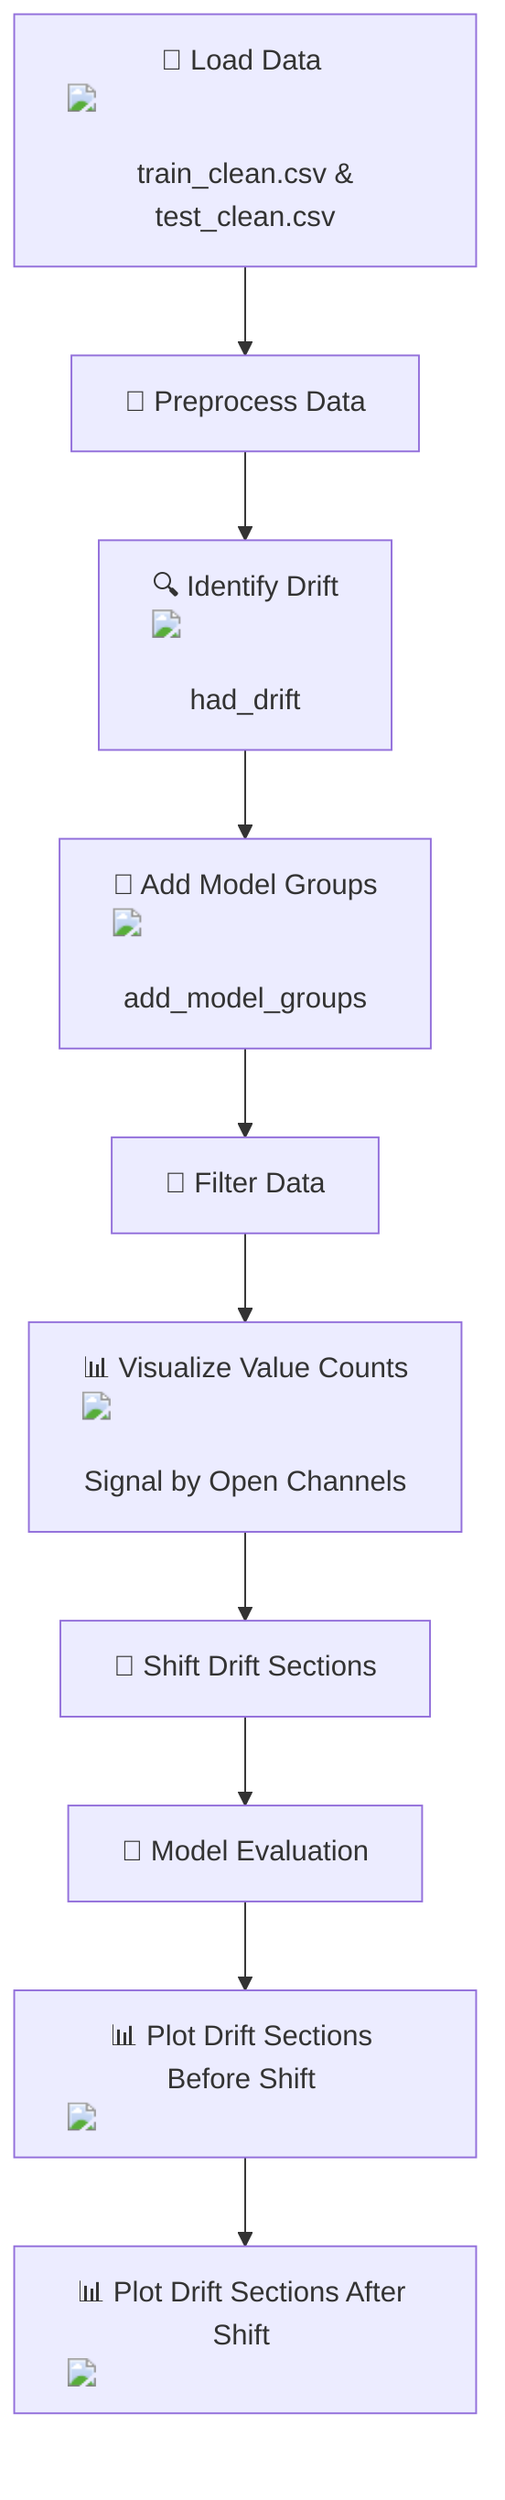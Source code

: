 flowchart TD
    A["📂 Load Data <img src='file.svg' /> <br/> train_clean.csv & test_clean.csv"] --> B["🔄 Preprocess Data"]
    B --> C["🔍 Identify Drift <img src='column_split.svg' /> <br/> had_drift"]
    C --> D["👥 Add Model Groups <img src='column_split.svg' /> <br/> add_model_groups"]
    D --> E["🔎 Filter Data"]
    E --> F["📊 Visualize Value Counts <img src='scatter_plot_template.svg' /> <br/> Signal by Open Channels"]
    F --> G["🔧 Shift Drift Sections"]
    G --> H["🏁 Model Evaluation"]    
    H --> I["📊 Plot Drift Sections Before Shift <img src='barplot_template.svg' />"]
    I --> J["📊 Plot Drift Sections After Shift <img src='barplot_template.svg' />"]